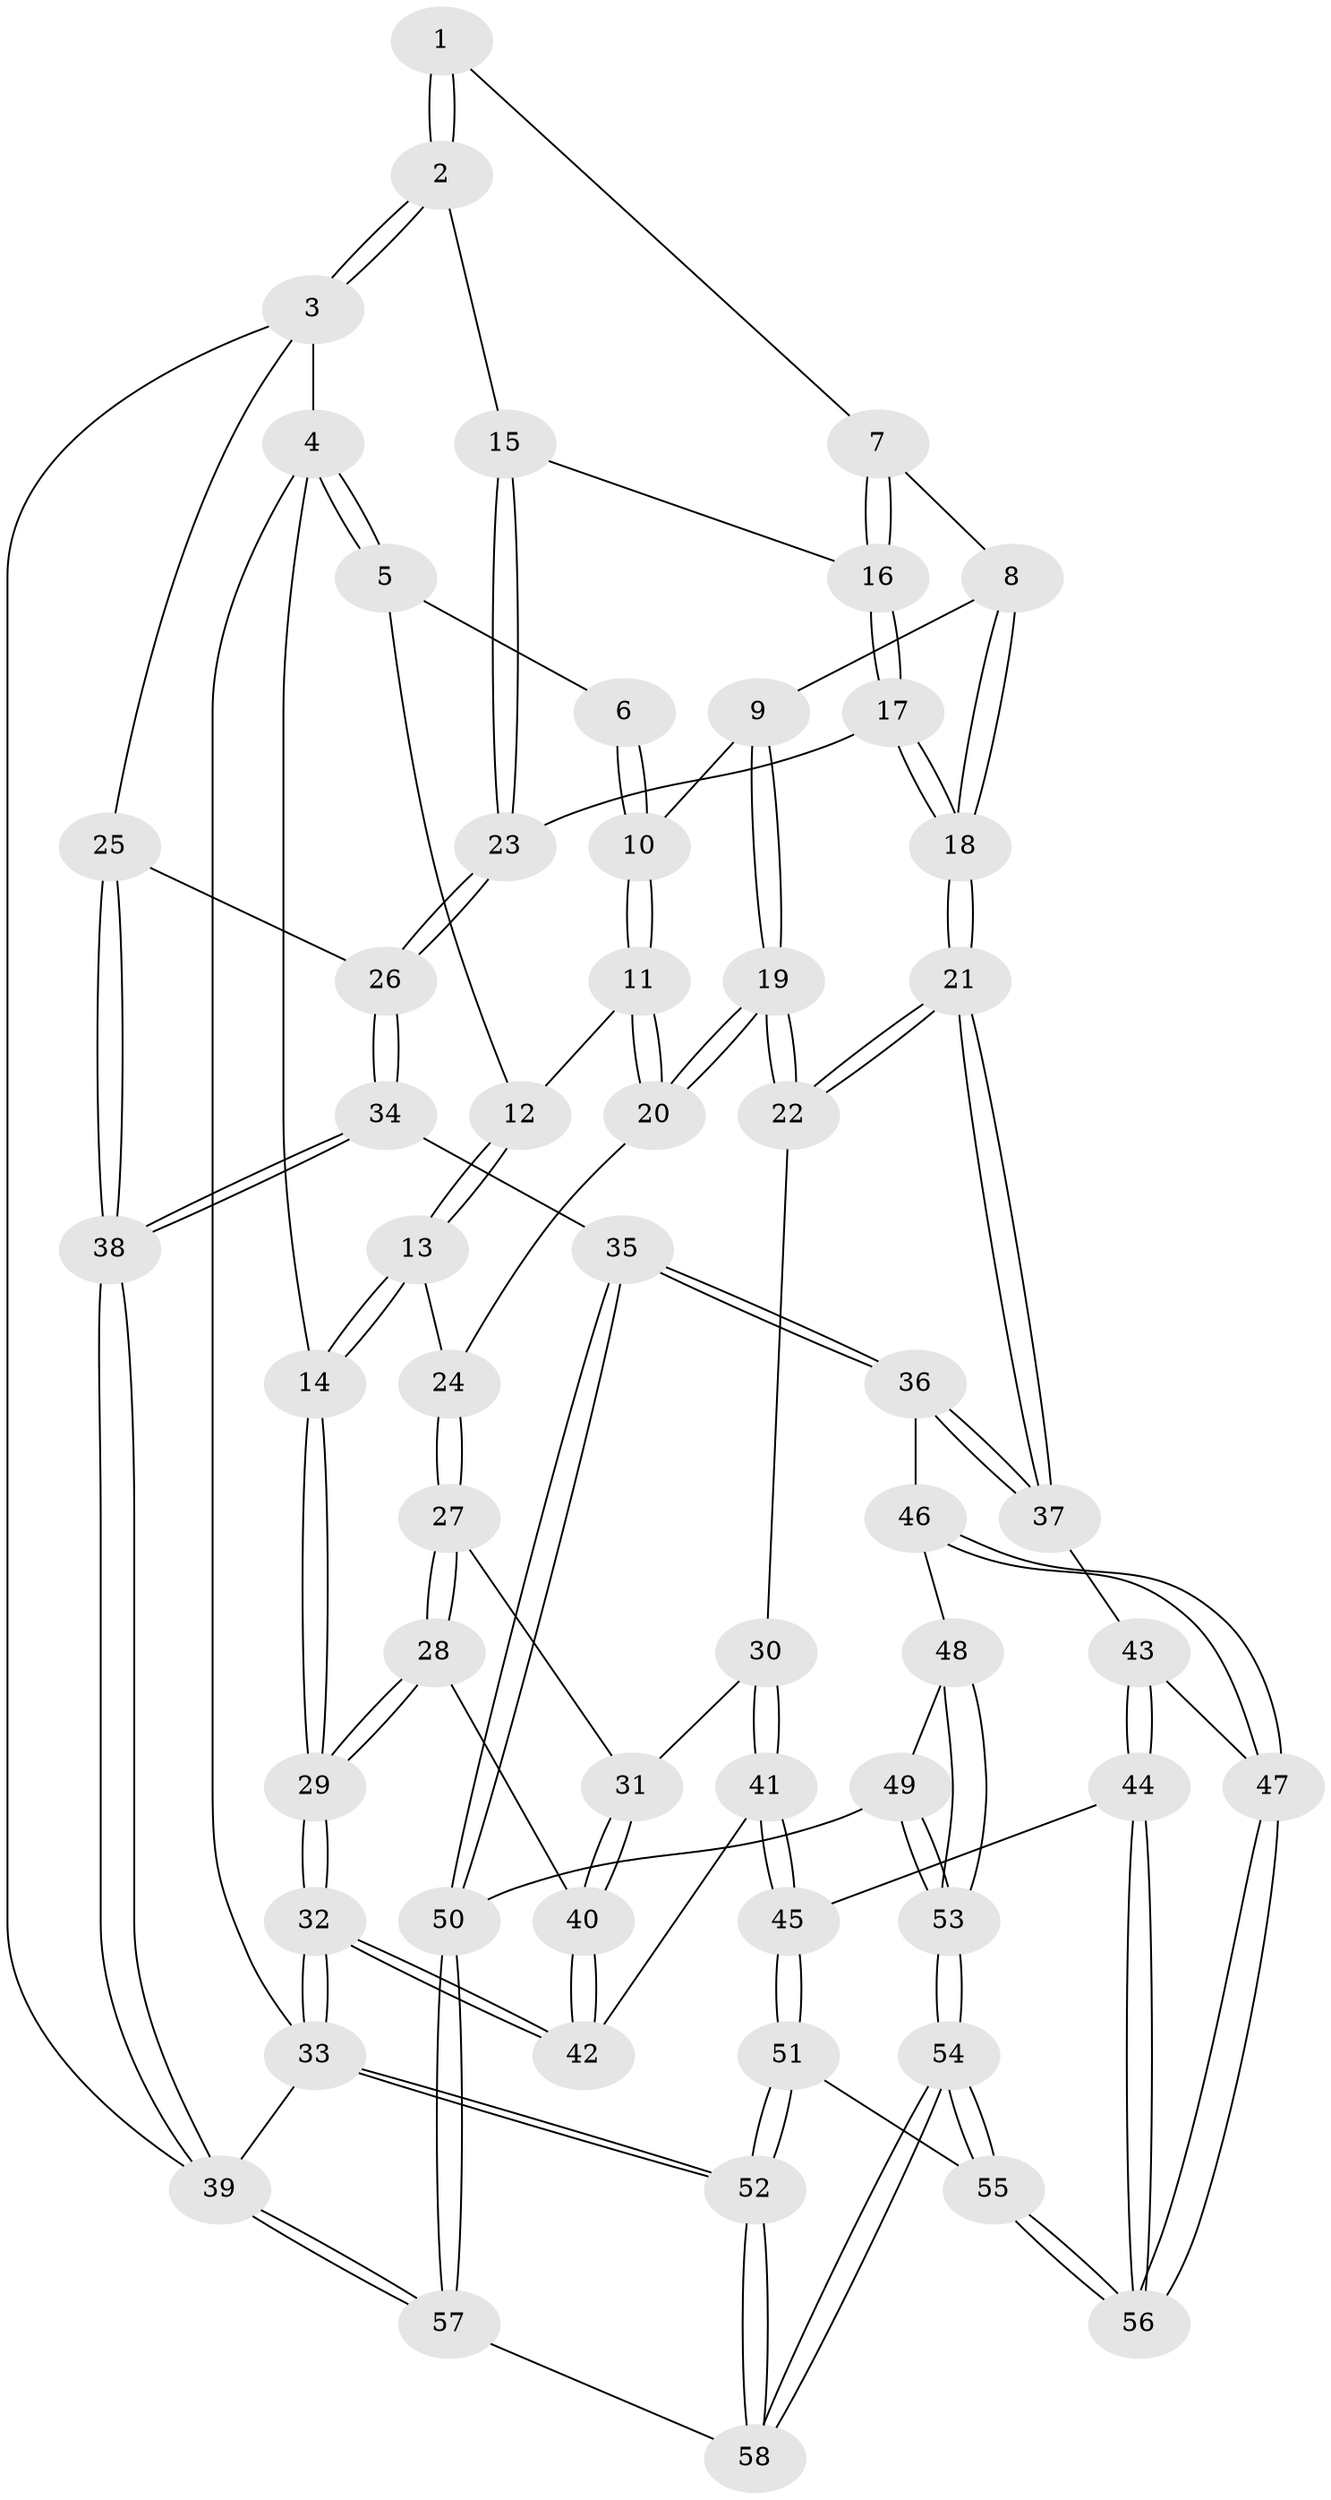 // coarse degree distribution, {3: 0.12121212121212122, 6: 0.12121212121212122, 5: 0.24242424242424243, 4: 0.5151515151515151}
// Generated by graph-tools (version 1.1) at 2025/24/03/03/25 07:24:36]
// undirected, 58 vertices, 142 edges
graph export_dot {
graph [start="1"]
  node [color=gray90,style=filled];
  1 [pos="+0.6360346304897386+0"];
  2 [pos="+1+0"];
  3 [pos="+1+0"];
  4 [pos="+0+0"];
  5 [pos="+0.15736980368316933+0"];
  6 [pos="+0.30634814316241743+0"];
  7 [pos="+0.6054454675609389+0.1061221514184286"];
  8 [pos="+0.5511532347168966+0.1444115981268585"];
  9 [pos="+0.46444924495549733+0.15470455919833062"];
  10 [pos="+0.38103386758090524+0.10306047025107101"];
  11 [pos="+0.3319340654872052+0.18435809258767327"];
  12 [pos="+0.2580574654610179+0.1570606612539339"];
  13 [pos="+0.10023469539976981+0.22870158470688334"];
  14 [pos="+0+0"];
  15 [pos="+0.9697871555908862+0"];
  16 [pos="+0.6605788155098659+0.16204151642283626"];
  17 [pos="+0.7509645086568105+0.3303713774183312"];
  18 [pos="+0.5603543786519183+0.4652902006970941"];
  19 [pos="+0.4368707038706373+0.40063134137030754"];
  20 [pos="+0.3143712207252258+0.2672452125055483"];
  21 [pos="+0.5474070322963654+0.47853305717475275"];
  22 [pos="+0.45162922000961364+0.43054144153163193"];
  23 [pos="+0.7956799419843836+0.3239409877257148"];
  24 [pos="+0.13469526884130797+0.2685520126628211"];
  25 [pos="+1+0.313043194626822"];
  26 [pos="+0.8588477290629006+0.3677378935148703"];
  27 [pos="+0.14185533311732676+0.34418240406361467"];
  28 [pos="+0+0.4734750119403459"];
  29 [pos="+0+0.48903728233108124"];
  30 [pos="+0.4096955299921141+0.44219610709043755"];
  31 [pos="+0.19470601690528253+0.4677368728852859"];
  32 [pos="+0+0.8475164134559037"];
  33 [pos="+0+1"];
  34 [pos="+0.9626299723074114+0.6458523116219922"];
  35 [pos="+0.8875730090067604+0.6790273995859938"];
  36 [pos="+0.5858079502781212+0.5470837486064599"];
  37 [pos="+0.5534149319189837+0.5109312214312439"];
  38 [pos="+1+0.6704253880248908"];
  39 [pos="+1+1"];
  40 [pos="+0.16853032348006305+0.5086270347232665"];
  41 [pos="+0.2223060483698672+0.684877382490111"];
  42 [pos="+0.1599563348673992+0.6564980179055118"];
  43 [pos="+0.49811719178916813+0.5824526051888513"];
  44 [pos="+0.3457184019640912+0.7561672668456262"];
  45 [pos="+0.3235409319071908+0.759438777146862"];
  46 [pos="+0.6113244970727025+0.716175232482386"];
  47 [pos="+0.5229303885443546+0.8350755946144475"];
  48 [pos="+0.6534925267166711+0.7724137648004151"];
  49 [pos="+0.7845273489633414+0.7738059134505177"];
  50 [pos="+0.8597879979084747+0.7330343498932808"];
  51 [pos="+0.2372492233003064+0.9206431263408631"];
  52 [pos="+0+1"];
  53 [pos="+0.6373875653680162+1"];
  54 [pos="+0.6108610821591645+1"];
  55 [pos="+0.5424263415314089+0.9906874226413281"];
  56 [pos="+0.49490814047554915+0.8862356415359076"];
  57 [pos="+0.884676821986277+1"];
  58 [pos="+0.6230913764533735+1"];
  1 -- 2;
  1 -- 2;
  1 -- 7;
  2 -- 3;
  2 -- 3;
  2 -- 15;
  3 -- 4;
  3 -- 25;
  3 -- 39;
  4 -- 5;
  4 -- 5;
  4 -- 14;
  4 -- 33;
  5 -- 6;
  5 -- 12;
  6 -- 10;
  6 -- 10;
  7 -- 8;
  7 -- 16;
  7 -- 16;
  8 -- 9;
  8 -- 18;
  8 -- 18;
  9 -- 10;
  9 -- 19;
  9 -- 19;
  10 -- 11;
  10 -- 11;
  11 -- 12;
  11 -- 20;
  11 -- 20;
  12 -- 13;
  12 -- 13;
  13 -- 14;
  13 -- 14;
  13 -- 24;
  14 -- 29;
  14 -- 29;
  15 -- 16;
  15 -- 23;
  15 -- 23;
  16 -- 17;
  16 -- 17;
  17 -- 18;
  17 -- 18;
  17 -- 23;
  18 -- 21;
  18 -- 21;
  19 -- 20;
  19 -- 20;
  19 -- 22;
  19 -- 22;
  20 -- 24;
  21 -- 22;
  21 -- 22;
  21 -- 37;
  21 -- 37;
  22 -- 30;
  23 -- 26;
  23 -- 26;
  24 -- 27;
  24 -- 27;
  25 -- 26;
  25 -- 38;
  25 -- 38;
  26 -- 34;
  26 -- 34;
  27 -- 28;
  27 -- 28;
  27 -- 31;
  28 -- 29;
  28 -- 29;
  28 -- 40;
  29 -- 32;
  29 -- 32;
  30 -- 31;
  30 -- 41;
  30 -- 41;
  31 -- 40;
  31 -- 40;
  32 -- 33;
  32 -- 33;
  32 -- 42;
  32 -- 42;
  33 -- 52;
  33 -- 52;
  33 -- 39;
  34 -- 35;
  34 -- 38;
  34 -- 38;
  35 -- 36;
  35 -- 36;
  35 -- 50;
  35 -- 50;
  36 -- 37;
  36 -- 37;
  36 -- 46;
  37 -- 43;
  38 -- 39;
  38 -- 39;
  39 -- 57;
  39 -- 57;
  40 -- 42;
  40 -- 42;
  41 -- 42;
  41 -- 45;
  41 -- 45;
  43 -- 44;
  43 -- 44;
  43 -- 47;
  44 -- 45;
  44 -- 56;
  44 -- 56;
  45 -- 51;
  45 -- 51;
  46 -- 47;
  46 -- 47;
  46 -- 48;
  47 -- 56;
  47 -- 56;
  48 -- 49;
  48 -- 53;
  48 -- 53;
  49 -- 50;
  49 -- 53;
  49 -- 53;
  50 -- 57;
  50 -- 57;
  51 -- 52;
  51 -- 52;
  51 -- 55;
  52 -- 58;
  52 -- 58;
  53 -- 54;
  53 -- 54;
  54 -- 55;
  54 -- 55;
  54 -- 58;
  54 -- 58;
  55 -- 56;
  55 -- 56;
  57 -- 58;
}
